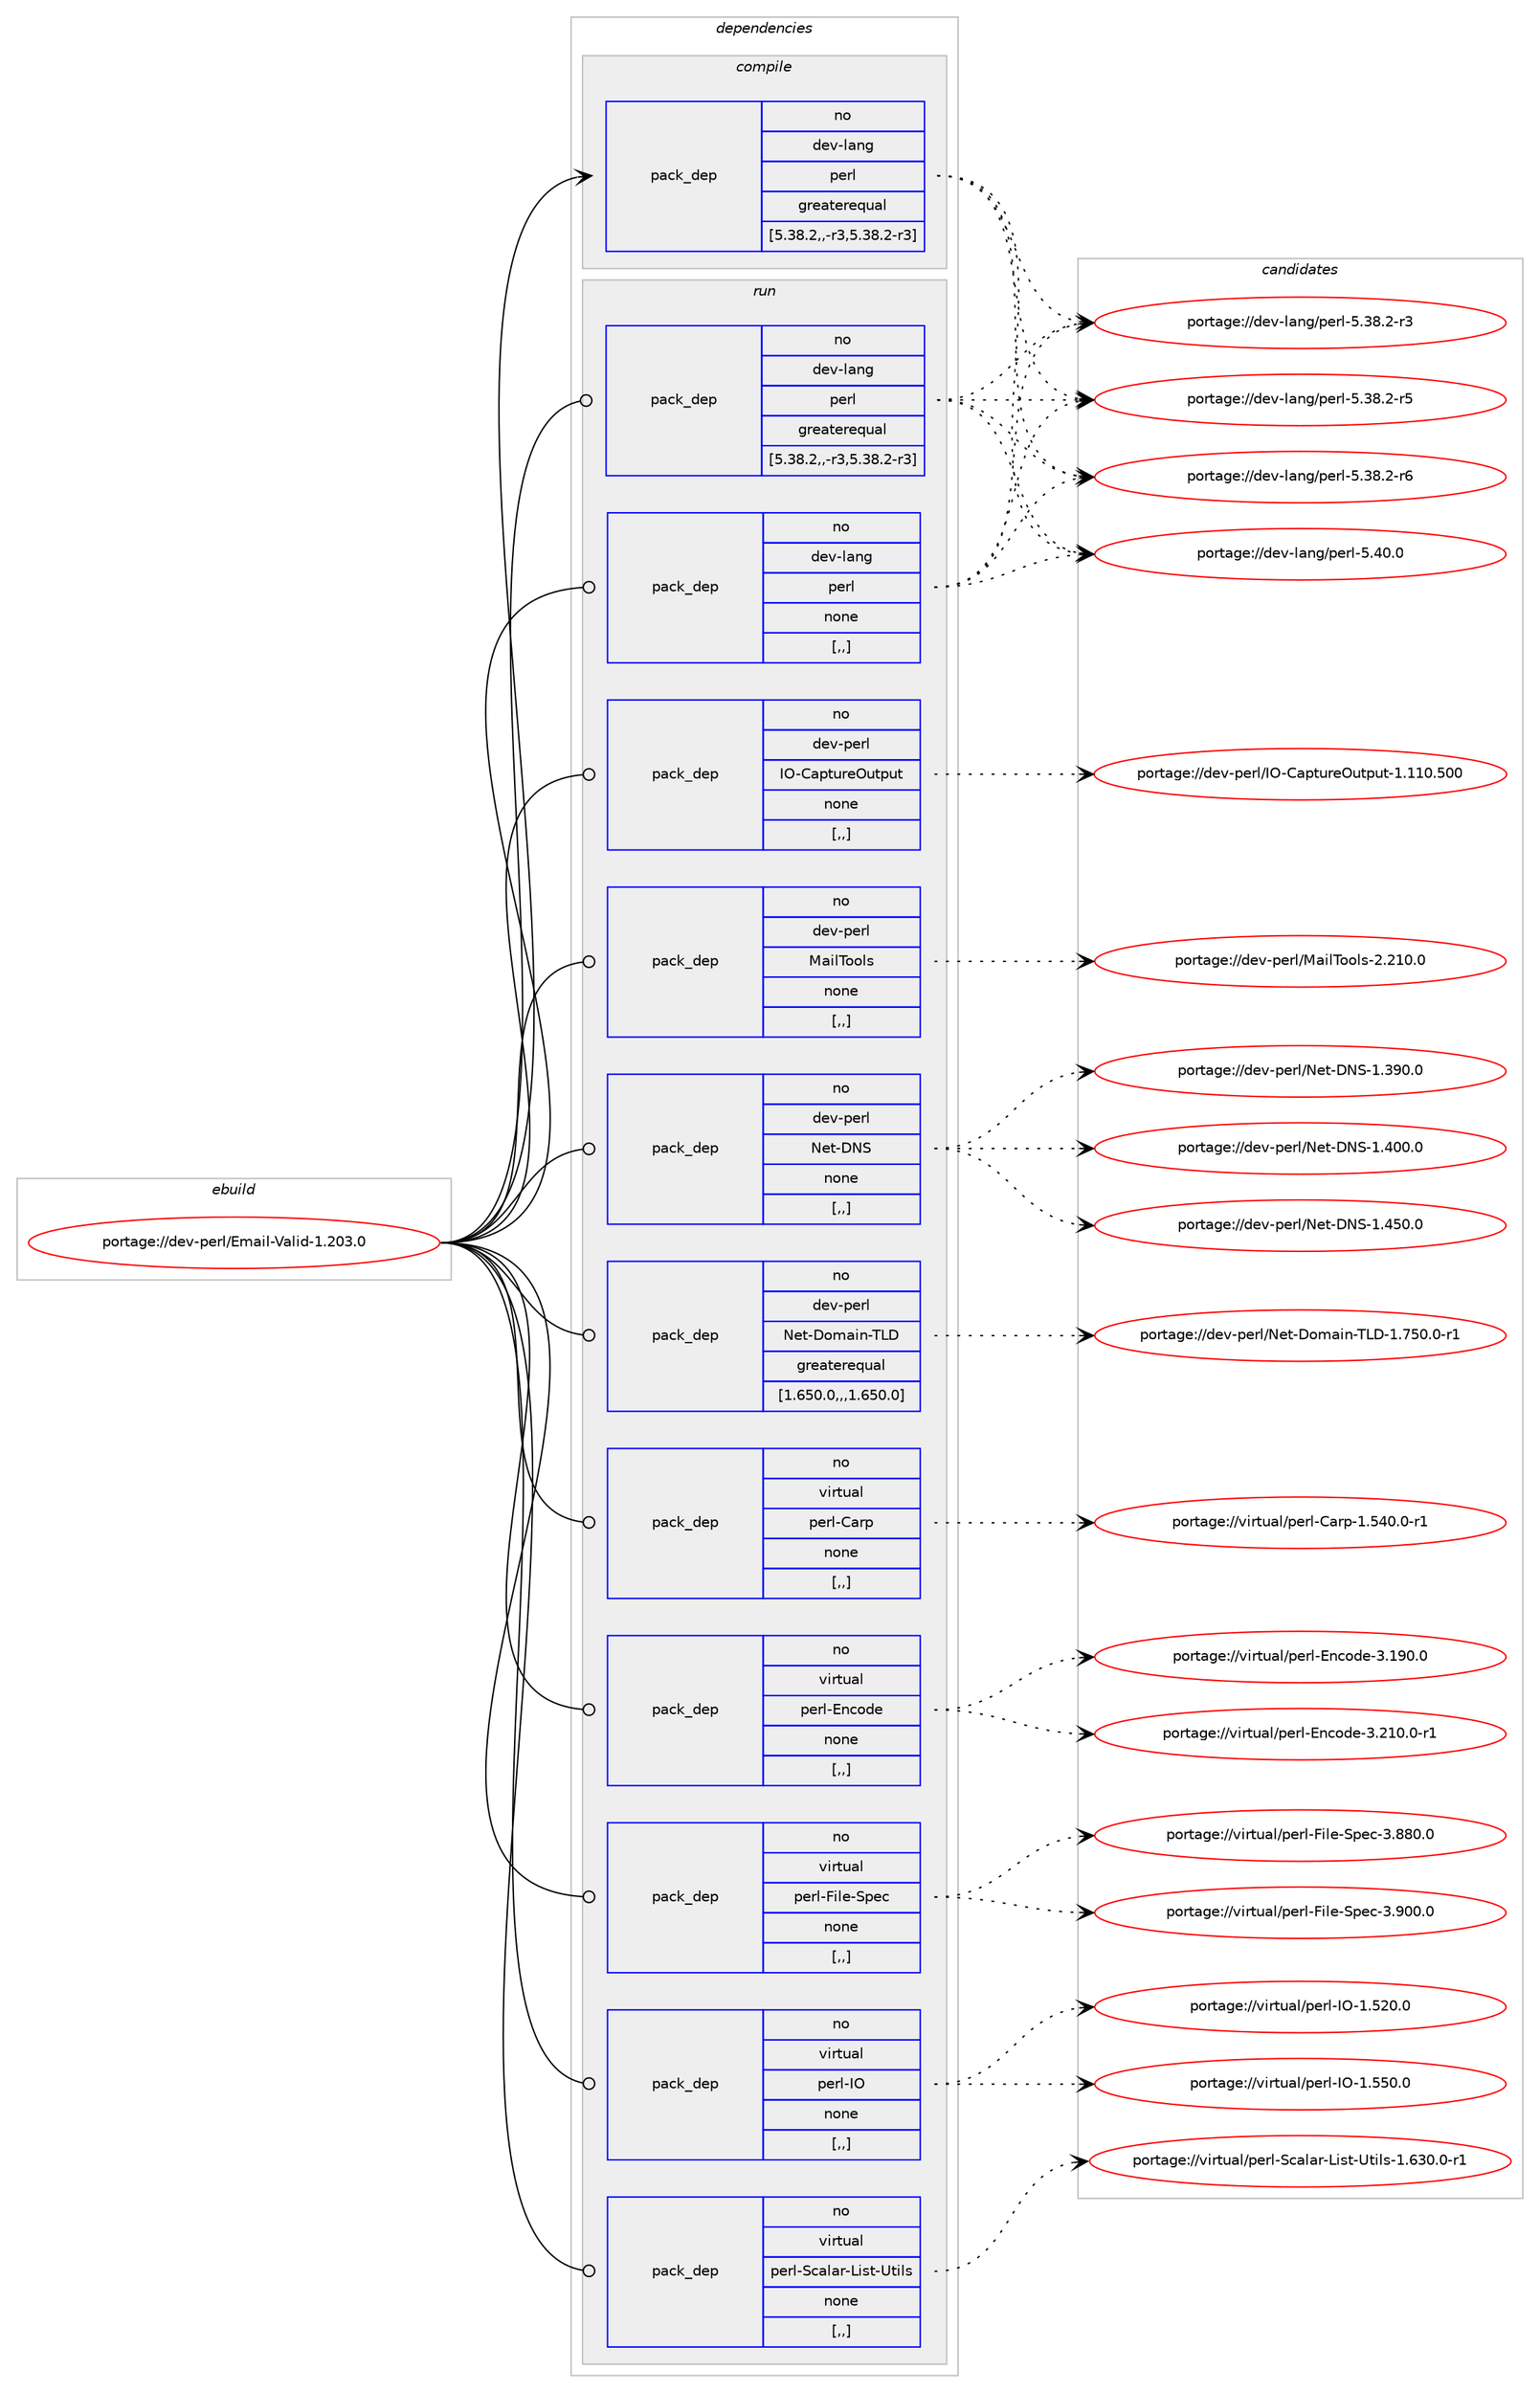 digraph prolog {

# *************
# Graph options
# *************

newrank=true;
concentrate=true;
compound=true;
graph [rankdir=LR,fontname=Helvetica,fontsize=10,ranksep=1.5];#, ranksep=2.5, nodesep=0.2];
edge  [arrowhead=vee];
node  [fontname=Helvetica,fontsize=10];

# **********
# The ebuild
# **********

subgraph cluster_leftcol {
color=gray;
rank=same;
label=<<i>ebuild</i>>;
id [label="portage://dev-perl/Email-Valid-1.203.0", color=red, width=4, href="../dev-perl/Email-Valid-1.203.0.svg"];
}

# ****************
# The dependencies
# ****************

subgraph cluster_midcol {
color=gray;
label=<<i>dependencies</i>>;
subgraph cluster_compile {
fillcolor="#eeeeee";
style=filled;
label=<<i>compile</i>>;
subgraph pack96330 {
dependency126462 [label=<<TABLE BORDER="0" CELLBORDER="1" CELLSPACING="0" CELLPADDING="4" WIDTH="220"><TR><TD ROWSPAN="6" CELLPADDING="30">pack_dep</TD></TR><TR><TD WIDTH="110">no</TD></TR><TR><TD>dev-lang</TD></TR><TR><TD>perl</TD></TR><TR><TD>greaterequal</TD></TR><TR><TD>[5.38.2,,-r3,5.38.2-r3]</TD></TR></TABLE>>, shape=none, color=blue];
}
id:e -> dependency126462:w [weight=20,style="solid",arrowhead="vee"];
}
subgraph cluster_compileandrun {
fillcolor="#eeeeee";
style=filled;
label=<<i>compile and run</i>>;
}
subgraph cluster_run {
fillcolor="#eeeeee";
style=filled;
label=<<i>run</i>>;
subgraph pack96331 {
dependency126463 [label=<<TABLE BORDER="0" CELLBORDER="1" CELLSPACING="0" CELLPADDING="4" WIDTH="220"><TR><TD ROWSPAN="6" CELLPADDING="30">pack_dep</TD></TR><TR><TD WIDTH="110">no</TD></TR><TR><TD>dev-lang</TD></TR><TR><TD>perl</TD></TR><TR><TD>greaterequal</TD></TR><TR><TD>[5.38.2,,-r3,5.38.2-r3]</TD></TR></TABLE>>, shape=none, color=blue];
}
id:e -> dependency126463:w [weight=20,style="solid",arrowhead="odot"];
subgraph pack96332 {
dependency126464 [label=<<TABLE BORDER="0" CELLBORDER="1" CELLSPACING="0" CELLPADDING="4" WIDTH="220"><TR><TD ROWSPAN="6" CELLPADDING="30">pack_dep</TD></TR><TR><TD WIDTH="110">no</TD></TR><TR><TD>dev-lang</TD></TR><TR><TD>perl</TD></TR><TR><TD>none</TD></TR><TR><TD>[,,]</TD></TR></TABLE>>, shape=none, color=blue];
}
id:e -> dependency126464:w [weight=20,style="solid",arrowhead="odot"];
subgraph pack96333 {
dependency126465 [label=<<TABLE BORDER="0" CELLBORDER="1" CELLSPACING="0" CELLPADDING="4" WIDTH="220"><TR><TD ROWSPAN="6" CELLPADDING="30">pack_dep</TD></TR><TR><TD WIDTH="110">no</TD></TR><TR><TD>dev-perl</TD></TR><TR><TD>IO-CaptureOutput</TD></TR><TR><TD>none</TD></TR><TR><TD>[,,]</TD></TR></TABLE>>, shape=none, color=blue];
}
id:e -> dependency126465:w [weight=20,style="solid",arrowhead="odot"];
subgraph pack96334 {
dependency126466 [label=<<TABLE BORDER="0" CELLBORDER="1" CELLSPACING="0" CELLPADDING="4" WIDTH="220"><TR><TD ROWSPAN="6" CELLPADDING="30">pack_dep</TD></TR><TR><TD WIDTH="110">no</TD></TR><TR><TD>dev-perl</TD></TR><TR><TD>MailTools</TD></TR><TR><TD>none</TD></TR><TR><TD>[,,]</TD></TR></TABLE>>, shape=none, color=blue];
}
id:e -> dependency126466:w [weight=20,style="solid",arrowhead="odot"];
subgraph pack96335 {
dependency126467 [label=<<TABLE BORDER="0" CELLBORDER="1" CELLSPACING="0" CELLPADDING="4" WIDTH="220"><TR><TD ROWSPAN="6" CELLPADDING="30">pack_dep</TD></TR><TR><TD WIDTH="110">no</TD></TR><TR><TD>dev-perl</TD></TR><TR><TD>Net-DNS</TD></TR><TR><TD>none</TD></TR><TR><TD>[,,]</TD></TR></TABLE>>, shape=none, color=blue];
}
id:e -> dependency126467:w [weight=20,style="solid",arrowhead="odot"];
subgraph pack96336 {
dependency126468 [label=<<TABLE BORDER="0" CELLBORDER="1" CELLSPACING="0" CELLPADDING="4" WIDTH="220"><TR><TD ROWSPAN="6" CELLPADDING="30">pack_dep</TD></TR><TR><TD WIDTH="110">no</TD></TR><TR><TD>dev-perl</TD></TR><TR><TD>Net-Domain-TLD</TD></TR><TR><TD>greaterequal</TD></TR><TR><TD>[1.650.0,,,1.650.0]</TD></TR></TABLE>>, shape=none, color=blue];
}
id:e -> dependency126468:w [weight=20,style="solid",arrowhead="odot"];
subgraph pack96337 {
dependency126469 [label=<<TABLE BORDER="0" CELLBORDER="1" CELLSPACING="0" CELLPADDING="4" WIDTH="220"><TR><TD ROWSPAN="6" CELLPADDING="30">pack_dep</TD></TR><TR><TD WIDTH="110">no</TD></TR><TR><TD>virtual</TD></TR><TR><TD>perl-Carp</TD></TR><TR><TD>none</TD></TR><TR><TD>[,,]</TD></TR></TABLE>>, shape=none, color=blue];
}
id:e -> dependency126469:w [weight=20,style="solid",arrowhead="odot"];
subgraph pack96338 {
dependency126470 [label=<<TABLE BORDER="0" CELLBORDER="1" CELLSPACING="0" CELLPADDING="4" WIDTH="220"><TR><TD ROWSPAN="6" CELLPADDING="30">pack_dep</TD></TR><TR><TD WIDTH="110">no</TD></TR><TR><TD>virtual</TD></TR><TR><TD>perl-Encode</TD></TR><TR><TD>none</TD></TR><TR><TD>[,,]</TD></TR></TABLE>>, shape=none, color=blue];
}
id:e -> dependency126470:w [weight=20,style="solid",arrowhead="odot"];
subgraph pack96339 {
dependency126471 [label=<<TABLE BORDER="0" CELLBORDER="1" CELLSPACING="0" CELLPADDING="4" WIDTH="220"><TR><TD ROWSPAN="6" CELLPADDING="30">pack_dep</TD></TR><TR><TD WIDTH="110">no</TD></TR><TR><TD>virtual</TD></TR><TR><TD>perl-File-Spec</TD></TR><TR><TD>none</TD></TR><TR><TD>[,,]</TD></TR></TABLE>>, shape=none, color=blue];
}
id:e -> dependency126471:w [weight=20,style="solid",arrowhead="odot"];
subgraph pack96340 {
dependency126472 [label=<<TABLE BORDER="0" CELLBORDER="1" CELLSPACING="0" CELLPADDING="4" WIDTH="220"><TR><TD ROWSPAN="6" CELLPADDING="30">pack_dep</TD></TR><TR><TD WIDTH="110">no</TD></TR><TR><TD>virtual</TD></TR><TR><TD>perl-IO</TD></TR><TR><TD>none</TD></TR><TR><TD>[,,]</TD></TR></TABLE>>, shape=none, color=blue];
}
id:e -> dependency126472:w [weight=20,style="solid",arrowhead="odot"];
subgraph pack96341 {
dependency126473 [label=<<TABLE BORDER="0" CELLBORDER="1" CELLSPACING="0" CELLPADDING="4" WIDTH="220"><TR><TD ROWSPAN="6" CELLPADDING="30">pack_dep</TD></TR><TR><TD WIDTH="110">no</TD></TR><TR><TD>virtual</TD></TR><TR><TD>perl-Scalar-List-Utils</TD></TR><TR><TD>none</TD></TR><TR><TD>[,,]</TD></TR></TABLE>>, shape=none, color=blue];
}
id:e -> dependency126473:w [weight=20,style="solid",arrowhead="odot"];
}
}

# **************
# The candidates
# **************

subgraph cluster_choices {
rank=same;
color=gray;
label=<<i>candidates</i>>;

subgraph choice96330 {
color=black;
nodesep=1;
choice100101118451089711010347112101114108455346515646504511451 [label="portage://dev-lang/perl-5.38.2-r3", color=red, width=4,href="../dev-lang/perl-5.38.2-r3.svg"];
choice100101118451089711010347112101114108455346515646504511453 [label="portage://dev-lang/perl-5.38.2-r5", color=red, width=4,href="../dev-lang/perl-5.38.2-r5.svg"];
choice100101118451089711010347112101114108455346515646504511454 [label="portage://dev-lang/perl-5.38.2-r6", color=red, width=4,href="../dev-lang/perl-5.38.2-r6.svg"];
choice10010111845108971101034711210111410845534652484648 [label="portage://dev-lang/perl-5.40.0", color=red, width=4,href="../dev-lang/perl-5.40.0.svg"];
dependency126462:e -> choice100101118451089711010347112101114108455346515646504511451:w [style=dotted,weight="100"];
dependency126462:e -> choice100101118451089711010347112101114108455346515646504511453:w [style=dotted,weight="100"];
dependency126462:e -> choice100101118451089711010347112101114108455346515646504511454:w [style=dotted,weight="100"];
dependency126462:e -> choice10010111845108971101034711210111410845534652484648:w [style=dotted,weight="100"];
}
subgraph choice96331 {
color=black;
nodesep=1;
choice100101118451089711010347112101114108455346515646504511451 [label="portage://dev-lang/perl-5.38.2-r3", color=red, width=4,href="../dev-lang/perl-5.38.2-r3.svg"];
choice100101118451089711010347112101114108455346515646504511453 [label="portage://dev-lang/perl-5.38.2-r5", color=red, width=4,href="../dev-lang/perl-5.38.2-r5.svg"];
choice100101118451089711010347112101114108455346515646504511454 [label="portage://dev-lang/perl-5.38.2-r6", color=red, width=4,href="../dev-lang/perl-5.38.2-r6.svg"];
choice10010111845108971101034711210111410845534652484648 [label="portage://dev-lang/perl-5.40.0", color=red, width=4,href="../dev-lang/perl-5.40.0.svg"];
dependency126463:e -> choice100101118451089711010347112101114108455346515646504511451:w [style=dotted,weight="100"];
dependency126463:e -> choice100101118451089711010347112101114108455346515646504511453:w [style=dotted,weight="100"];
dependency126463:e -> choice100101118451089711010347112101114108455346515646504511454:w [style=dotted,weight="100"];
dependency126463:e -> choice10010111845108971101034711210111410845534652484648:w [style=dotted,weight="100"];
}
subgraph choice96332 {
color=black;
nodesep=1;
choice100101118451089711010347112101114108455346515646504511451 [label="portage://dev-lang/perl-5.38.2-r3", color=red, width=4,href="../dev-lang/perl-5.38.2-r3.svg"];
choice100101118451089711010347112101114108455346515646504511453 [label="portage://dev-lang/perl-5.38.2-r5", color=red, width=4,href="../dev-lang/perl-5.38.2-r5.svg"];
choice100101118451089711010347112101114108455346515646504511454 [label="portage://dev-lang/perl-5.38.2-r6", color=red, width=4,href="../dev-lang/perl-5.38.2-r6.svg"];
choice10010111845108971101034711210111410845534652484648 [label="portage://dev-lang/perl-5.40.0", color=red, width=4,href="../dev-lang/perl-5.40.0.svg"];
dependency126464:e -> choice100101118451089711010347112101114108455346515646504511451:w [style=dotted,weight="100"];
dependency126464:e -> choice100101118451089711010347112101114108455346515646504511453:w [style=dotted,weight="100"];
dependency126464:e -> choice100101118451089711010347112101114108455346515646504511454:w [style=dotted,weight="100"];
dependency126464:e -> choice10010111845108971101034711210111410845534652484648:w [style=dotted,weight="100"];
}
subgraph choice96333 {
color=black;
nodesep=1;
choice100101118451121011141084773794567971121161171141017911711611211711645494649494846534848 [label="portage://dev-perl/IO-CaptureOutput-1.110.500", color=red, width=4,href="../dev-perl/IO-CaptureOutput-1.110.500.svg"];
dependency126465:e -> choice100101118451121011141084773794567971121161171141017911711611211711645494649494846534848:w [style=dotted,weight="100"];
}
subgraph choice96334 {
color=black;
nodesep=1;
choice10010111845112101114108477797105108841111111081154550465049484648 [label="portage://dev-perl/MailTools-2.210.0", color=red, width=4,href="../dev-perl/MailTools-2.210.0.svg"];
dependency126466:e -> choice10010111845112101114108477797105108841111111081154550465049484648:w [style=dotted,weight="100"];
}
subgraph choice96335 {
color=black;
nodesep=1;
choice100101118451121011141084778101116456878834549465157484648 [label="portage://dev-perl/Net-DNS-1.390.0", color=red, width=4,href="../dev-perl/Net-DNS-1.390.0.svg"];
choice100101118451121011141084778101116456878834549465248484648 [label="portage://dev-perl/Net-DNS-1.400.0", color=red, width=4,href="../dev-perl/Net-DNS-1.400.0.svg"];
choice100101118451121011141084778101116456878834549465253484648 [label="portage://dev-perl/Net-DNS-1.450.0", color=red, width=4,href="../dev-perl/Net-DNS-1.450.0.svg"];
dependency126467:e -> choice100101118451121011141084778101116456878834549465157484648:w [style=dotted,weight="100"];
dependency126467:e -> choice100101118451121011141084778101116456878834549465248484648:w [style=dotted,weight="100"];
dependency126467:e -> choice100101118451121011141084778101116456878834549465253484648:w [style=dotted,weight="100"];
}
subgraph choice96336 {
color=black;
nodesep=1;
choice1001011184511210111410847781011164568111109971051104584766845494655534846484511449 [label="portage://dev-perl/Net-Domain-TLD-1.750.0-r1", color=red, width=4,href="../dev-perl/Net-Domain-TLD-1.750.0-r1.svg"];
dependency126468:e -> choice1001011184511210111410847781011164568111109971051104584766845494655534846484511449:w [style=dotted,weight="100"];
}
subgraph choice96337 {
color=black;
nodesep=1;
choice118105114116117971084711210111410845679711411245494653524846484511449 [label="portage://virtual/perl-Carp-1.540.0-r1", color=red, width=4,href="../virtual/perl-Carp-1.540.0-r1.svg"];
dependency126469:e -> choice118105114116117971084711210111410845679711411245494653524846484511449:w [style=dotted,weight="100"];
}
subgraph choice96338 {
color=black;
nodesep=1;
choice11810511411611797108471121011141084569110991111001014551464957484648 [label="portage://virtual/perl-Encode-3.190.0", color=red, width=4,href="../virtual/perl-Encode-3.190.0.svg"];
choice118105114116117971084711210111410845691109911110010145514650494846484511449 [label="portage://virtual/perl-Encode-3.210.0-r1", color=red, width=4,href="../virtual/perl-Encode-3.210.0-r1.svg"];
dependency126470:e -> choice11810511411611797108471121011141084569110991111001014551464957484648:w [style=dotted,weight="100"];
dependency126470:e -> choice118105114116117971084711210111410845691109911110010145514650494846484511449:w [style=dotted,weight="100"];
}
subgraph choice96339 {
color=black;
nodesep=1;
choice118105114116117971084711210111410845701051081014583112101994551465656484648 [label="portage://virtual/perl-File-Spec-3.880.0", color=red, width=4,href="../virtual/perl-File-Spec-3.880.0.svg"];
choice118105114116117971084711210111410845701051081014583112101994551465748484648 [label="portage://virtual/perl-File-Spec-3.900.0", color=red, width=4,href="../virtual/perl-File-Spec-3.900.0.svg"];
dependency126471:e -> choice118105114116117971084711210111410845701051081014583112101994551465656484648:w [style=dotted,weight="100"];
dependency126471:e -> choice118105114116117971084711210111410845701051081014583112101994551465748484648:w [style=dotted,weight="100"];
}
subgraph choice96340 {
color=black;
nodesep=1;
choice11810511411611797108471121011141084573794549465350484648 [label="portage://virtual/perl-IO-1.520.0", color=red, width=4,href="../virtual/perl-IO-1.520.0.svg"];
choice11810511411611797108471121011141084573794549465353484648 [label="portage://virtual/perl-IO-1.550.0", color=red, width=4,href="../virtual/perl-IO-1.550.0.svg"];
dependency126472:e -> choice11810511411611797108471121011141084573794549465350484648:w [style=dotted,weight="100"];
dependency126472:e -> choice11810511411611797108471121011141084573794549465353484648:w [style=dotted,weight="100"];
}
subgraph choice96341 {
color=black;
nodesep=1;
choice118105114116117971084711210111410845839997108971144576105115116458511610510811545494654514846484511449 [label="portage://virtual/perl-Scalar-List-Utils-1.630.0-r1", color=red, width=4,href="../virtual/perl-Scalar-List-Utils-1.630.0-r1.svg"];
dependency126473:e -> choice118105114116117971084711210111410845839997108971144576105115116458511610510811545494654514846484511449:w [style=dotted,weight="100"];
}
}

}
